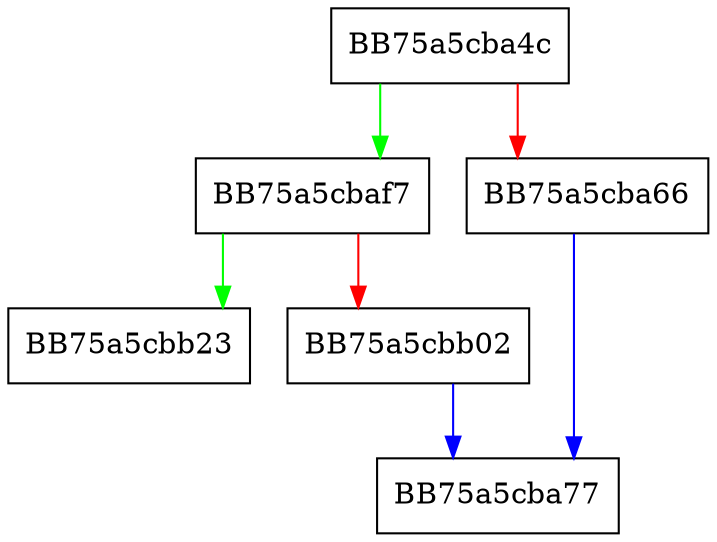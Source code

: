 digraph map_new_cursor {
  node [shape="box"];
  graph [splines=ortho];
  BB75a5cba4c -> BB75a5cbaf7 [color="green"];
  BB75a5cba4c -> BB75a5cba66 [color="red"];
  BB75a5cba66 -> BB75a5cba77 [color="blue"];
  BB75a5cbaf7 -> BB75a5cbb23 [color="green"];
  BB75a5cbaf7 -> BB75a5cbb02 [color="red"];
  BB75a5cbb02 -> BB75a5cba77 [color="blue"];
}
